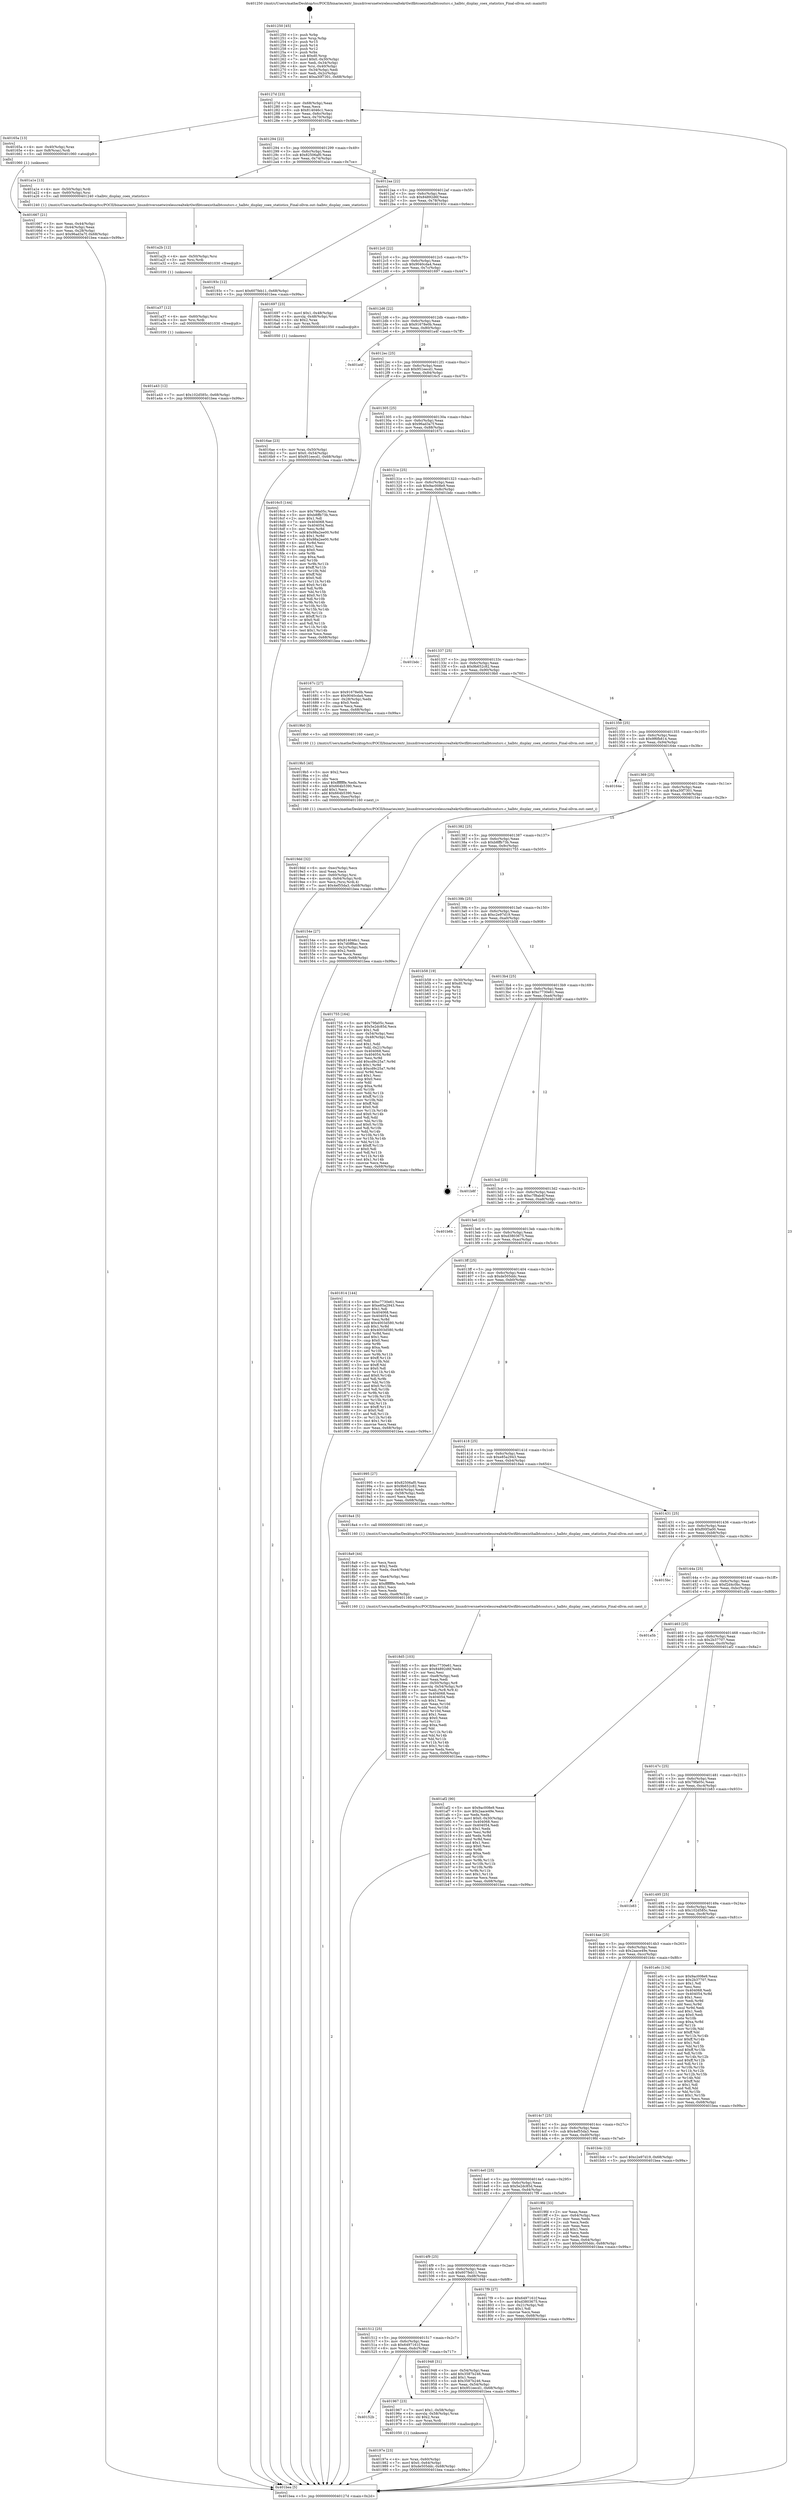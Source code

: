 digraph "0x401250" {
  label = "0x401250 (/mnt/c/Users/mathe/Desktop/tcc/POCII/binaries/extr_linuxdriversnetwirelessrealtekrtlwifibtcoexisthalbtcoutsrc.c_halbtc_display_coex_statistics_Final-ollvm.out::main(0))"
  labelloc = "t"
  node[shape=record]

  Entry [label="",width=0.3,height=0.3,shape=circle,fillcolor=black,style=filled]
  "0x40127d" [label="{
     0x40127d [23]\l
     | [instrs]\l
     &nbsp;&nbsp;0x40127d \<+3\>: mov -0x68(%rbp),%eax\l
     &nbsp;&nbsp;0x401280 \<+2\>: mov %eax,%ecx\l
     &nbsp;&nbsp;0x401282 \<+6\>: sub $0x814046c1,%ecx\l
     &nbsp;&nbsp;0x401288 \<+3\>: mov %eax,-0x6c(%rbp)\l
     &nbsp;&nbsp;0x40128b \<+3\>: mov %ecx,-0x70(%rbp)\l
     &nbsp;&nbsp;0x40128e \<+6\>: je 000000000040165a \<main+0x40a\>\l
  }"]
  "0x40165a" [label="{
     0x40165a [13]\l
     | [instrs]\l
     &nbsp;&nbsp;0x40165a \<+4\>: mov -0x40(%rbp),%rax\l
     &nbsp;&nbsp;0x40165e \<+4\>: mov 0x8(%rax),%rdi\l
     &nbsp;&nbsp;0x401662 \<+5\>: call 0000000000401060 \<atoi@plt\>\l
     | [calls]\l
     &nbsp;&nbsp;0x401060 \{1\} (unknown)\l
  }"]
  "0x401294" [label="{
     0x401294 [22]\l
     | [instrs]\l
     &nbsp;&nbsp;0x401294 \<+5\>: jmp 0000000000401299 \<main+0x49\>\l
     &nbsp;&nbsp;0x401299 \<+3\>: mov -0x6c(%rbp),%eax\l
     &nbsp;&nbsp;0x40129c \<+5\>: sub $0x82506af0,%eax\l
     &nbsp;&nbsp;0x4012a1 \<+3\>: mov %eax,-0x74(%rbp)\l
     &nbsp;&nbsp;0x4012a4 \<+6\>: je 0000000000401a1e \<main+0x7ce\>\l
  }"]
  Exit [label="",width=0.3,height=0.3,shape=circle,fillcolor=black,style=filled,peripheries=2]
  "0x401a1e" [label="{
     0x401a1e [13]\l
     | [instrs]\l
     &nbsp;&nbsp;0x401a1e \<+4\>: mov -0x50(%rbp),%rdi\l
     &nbsp;&nbsp;0x401a22 \<+4\>: mov -0x60(%rbp),%rsi\l
     &nbsp;&nbsp;0x401a26 \<+5\>: call 0000000000401240 \<halbtc_display_coex_statistics\>\l
     | [calls]\l
     &nbsp;&nbsp;0x401240 \{1\} (/mnt/c/Users/mathe/Desktop/tcc/POCII/binaries/extr_linuxdriversnetwirelessrealtekrtlwifibtcoexisthalbtcoutsrc.c_halbtc_display_coex_statistics_Final-ollvm.out::halbtc_display_coex_statistics)\l
  }"]
  "0x4012aa" [label="{
     0x4012aa [22]\l
     | [instrs]\l
     &nbsp;&nbsp;0x4012aa \<+5\>: jmp 00000000004012af \<main+0x5f\>\l
     &nbsp;&nbsp;0x4012af \<+3\>: mov -0x6c(%rbp),%eax\l
     &nbsp;&nbsp;0x4012b2 \<+5\>: sub $0x84892d6f,%eax\l
     &nbsp;&nbsp;0x4012b7 \<+3\>: mov %eax,-0x78(%rbp)\l
     &nbsp;&nbsp;0x4012ba \<+6\>: je 000000000040193c \<main+0x6ec\>\l
  }"]
  "0x401a43" [label="{
     0x401a43 [12]\l
     | [instrs]\l
     &nbsp;&nbsp;0x401a43 \<+7\>: movl $0x102d585c,-0x68(%rbp)\l
     &nbsp;&nbsp;0x401a4a \<+5\>: jmp 0000000000401bea \<main+0x99a\>\l
  }"]
  "0x40193c" [label="{
     0x40193c [12]\l
     | [instrs]\l
     &nbsp;&nbsp;0x40193c \<+7\>: movl $0x607feb11,-0x68(%rbp)\l
     &nbsp;&nbsp;0x401943 \<+5\>: jmp 0000000000401bea \<main+0x99a\>\l
  }"]
  "0x4012c0" [label="{
     0x4012c0 [22]\l
     | [instrs]\l
     &nbsp;&nbsp;0x4012c0 \<+5\>: jmp 00000000004012c5 \<main+0x75\>\l
     &nbsp;&nbsp;0x4012c5 \<+3\>: mov -0x6c(%rbp),%eax\l
     &nbsp;&nbsp;0x4012c8 \<+5\>: sub $0x9040cda4,%eax\l
     &nbsp;&nbsp;0x4012cd \<+3\>: mov %eax,-0x7c(%rbp)\l
     &nbsp;&nbsp;0x4012d0 \<+6\>: je 0000000000401697 \<main+0x447\>\l
  }"]
  "0x401a37" [label="{
     0x401a37 [12]\l
     | [instrs]\l
     &nbsp;&nbsp;0x401a37 \<+4\>: mov -0x60(%rbp),%rsi\l
     &nbsp;&nbsp;0x401a3b \<+3\>: mov %rsi,%rdi\l
     &nbsp;&nbsp;0x401a3e \<+5\>: call 0000000000401030 \<free@plt\>\l
     | [calls]\l
     &nbsp;&nbsp;0x401030 \{1\} (unknown)\l
  }"]
  "0x401697" [label="{
     0x401697 [23]\l
     | [instrs]\l
     &nbsp;&nbsp;0x401697 \<+7\>: movl $0x1,-0x48(%rbp)\l
     &nbsp;&nbsp;0x40169e \<+4\>: movslq -0x48(%rbp),%rax\l
     &nbsp;&nbsp;0x4016a2 \<+4\>: shl $0x2,%rax\l
     &nbsp;&nbsp;0x4016a6 \<+3\>: mov %rax,%rdi\l
     &nbsp;&nbsp;0x4016a9 \<+5\>: call 0000000000401050 \<malloc@plt\>\l
     | [calls]\l
     &nbsp;&nbsp;0x401050 \{1\} (unknown)\l
  }"]
  "0x4012d6" [label="{
     0x4012d6 [22]\l
     | [instrs]\l
     &nbsp;&nbsp;0x4012d6 \<+5\>: jmp 00000000004012db \<main+0x8b\>\l
     &nbsp;&nbsp;0x4012db \<+3\>: mov -0x6c(%rbp),%eax\l
     &nbsp;&nbsp;0x4012de \<+5\>: sub $0x91678e0b,%eax\l
     &nbsp;&nbsp;0x4012e3 \<+3\>: mov %eax,-0x80(%rbp)\l
     &nbsp;&nbsp;0x4012e6 \<+6\>: je 0000000000401a4f \<main+0x7ff\>\l
  }"]
  "0x401a2b" [label="{
     0x401a2b [12]\l
     | [instrs]\l
     &nbsp;&nbsp;0x401a2b \<+4\>: mov -0x50(%rbp),%rsi\l
     &nbsp;&nbsp;0x401a2f \<+3\>: mov %rsi,%rdi\l
     &nbsp;&nbsp;0x401a32 \<+5\>: call 0000000000401030 \<free@plt\>\l
     | [calls]\l
     &nbsp;&nbsp;0x401030 \{1\} (unknown)\l
  }"]
  "0x401a4f" [label="{
     0x401a4f\l
  }", style=dashed]
  "0x4012ec" [label="{
     0x4012ec [25]\l
     | [instrs]\l
     &nbsp;&nbsp;0x4012ec \<+5\>: jmp 00000000004012f1 \<main+0xa1\>\l
     &nbsp;&nbsp;0x4012f1 \<+3\>: mov -0x6c(%rbp),%eax\l
     &nbsp;&nbsp;0x4012f4 \<+5\>: sub $0x951eecd1,%eax\l
     &nbsp;&nbsp;0x4012f9 \<+6\>: mov %eax,-0x84(%rbp)\l
     &nbsp;&nbsp;0x4012ff \<+6\>: je 00000000004016c5 \<main+0x475\>\l
  }"]
  "0x4019dd" [label="{
     0x4019dd [32]\l
     | [instrs]\l
     &nbsp;&nbsp;0x4019dd \<+6\>: mov -0xec(%rbp),%ecx\l
     &nbsp;&nbsp;0x4019e3 \<+3\>: imul %eax,%ecx\l
     &nbsp;&nbsp;0x4019e6 \<+4\>: mov -0x60(%rbp),%rsi\l
     &nbsp;&nbsp;0x4019ea \<+4\>: movslq -0x64(%rbp),%rdi\l
     &nbsp;&nbsp;0x4019ee \<+3\>: mov %ecx,(%rsi,%rdi,4)\l
     &nbsp;&nbsp;0x4019f1 \<+7\>: movl $0x4ef55da3,-0x68(%rbp)\l
     &nbsp;&nbsp;0x4019f8 \<+5\>: jmp 0000000000401bea \<main+0x99a\>\l
  }"]
  "0x4016c5" [label="{
     0x4016c5 [144]\l
     | [instrs]\l
     &nbsp;&nbsp;0x4016c5 \<+5\>: mov $0x79fa05c,%eax\l
     &nbsp;&nbsp;0x4016ca \<+5\>: mov $0xb8ffb73b,%ecx\l
     &nbsp;&nbsp;0x4016cf \<+2\>: mov $0x1,%dl\l
     &nbsp;&nbsp;0x4016d1 \<+7\>: mov 0x404068,%esi\l
     &nbsp;&nbsp;0x4016d8 \<+7\>: mov 0x404054,%edi\l
     &nbsp;&nbsp;0x4016df \<+3\>: mov %esi,%r8d\l
     &nbsp;&nbsp;0x4016e2 \<+7\>: add $0x98a2ee00,%r8d\l
     &nbsp;&nbsp;0x4016e9 \<+4\>: sub $0x1,%r8d\l
     &nbsp;&nbsp;0x4016ed \<+7\>: sub $0x98a2ee00,%r8d\l
     &nbsp;&nbsp;0x4016f4 \<+4\>: imul %r8d,%esi\l
     &nbsp;&nbsp;0x4016f8 \<+3\>: and $0x1,%esi\l
     &nbsp;&nbsp;0x4016fb \<+3\>: cmp $0x0,%esi\l
     &nbsp;&nbsp;0x4016fe \<+4\>: sete %r9b\l
     &nbsp;&nbsp;0x401702 \<+3\>: cmp $0xa,%edi\l
     &nbsp;&nbsp;0x401705 \<+4\>: setl %r10b\l
     &nbsp;&nbsp;0x401709 \<+3\>: mov %r9b,%r11b\l
     &nbsp;&nbsp;0x40170c \<+4\>: xor $0xff,%r11b\l
     &nbsp;&nbsp;0x401710 \<+3\>: mov %r10b,%bl\l
     &nbsp;&nbsp;0x401713 \<+3\>: xor $0xff,%bl\l
     &nbsp;&nbsp;0x401716 \<+3\>: xor $0x0,%dl\l
     &nbsp;&nbsp;0x401719 \<+3\>: mov %r11b,%r14b\l
     &nbsp;&nbsp;0x40171c \<+4\>: and $0x0,%r14b\l
     &nbsp;&nbsp;0x401720 \<+3\>: and %dl,%r9b\l
     &nbsp;&nbsp;0x401723 \<+3\>: mov %bl,%r15b\l
     &nbsp;&nbsp;0x401726 \<+4\>: and $0x0,%r15b\l
     &nbsp;&nbsp;0x40172a \<+3\>: and %dl,%r10b\l
     &nbsp;&nbsp;0x40172d \<+3\>: or %r9b,%r14b\l
     &nbsp;&nbsp;0x401730 \<+3\>: or %r10b,%r15b\l
     &nbsp;&nbsp;0x401733 \<+3\>: xor %r15b,%r14b\l
     &nbsp;&nbsp;0x401736 \<+3\>: or %bl,%r11b\l
     &nbsp;&nbsp;0x401739 \<+4\>: xor $0xff,%r11b\l
     &nbsp;&nbsp;0x40173d \<+3\>: or $0x0,%dl\l
     &nbsp;&nbsp;0x401740 \<+3\>: and %dl,%r11b\l
     &nbsp;&nbsp;0x401743 \<+3\>: or %r11b,%r14b\l
     &nbsp;&nbsp;0x401746 \<+4\>: test $0x1,%r14b\l
     &nbsp;&nbsp;0x40174a \<+3\>: cmovne %ecx,%eax\l
     &nbsp;&nbsp;0x40174d \<+3\>: mov %eax,-0x68(%rbp)\l
     &nbsp;&nbsp;0x401750 \<+5\>: jmp 0000000000401bea \<main+0x99a\>\l
  }"]
  "0x401305" [label="{
     0x401305 [25]\l
     | [instrs]\l
     &nbsp;&nbsp;0x401305 \<+5\>: jmp 000000000040130a \<main+0xba\>\l
     &nbsp;&nbsp;0x40130a \<+3\>: mov -0x6c(%rbp),%eax\l
     &nbsp;&nbsp;0x40130d \<+5\>: sub $0x96ad3a7f,%eax\l
     &nbsp;&nbsp;0x401312 \<+6\>: mov %eax,-0x88(%rbp)\l
     &nbsp;&nbsp;0x401318 \<+6\>: je 000000000040167c \<main+0x42c\>\l
  }"]
  "0x4019b5" [label="{
     0x4019b5 [40]\l
     | [instrs]\l
     &nbsp;&nbsp;0x4019b5 \<+5\>: mov $0x2,%ecx\l
     &nbsp;&nbsp;0x4019ba \<+1\>: cltd\l
     &nbsp;&nbsp;0x4019bb \<+2\>: idiv %ecx\l
     &nbsp;&nbsp;0x4019bd \<+6\>: imul $0xfffffffe,%edx,%ecx\l
     &nbsp;&nbsp;0x4019c3 \<+6\>: sub $0x664b5390,%ecx\l
     &nbsp;&nbsp;0x4019c9 \<+3\>: add $0x1,%ecx\l
     &nbsp;&nbsp;0x4019cc \<+6\>: add $0x664b5390,%ecx\l
     &nbsp;&nbsp;0x4019d2 \<+6\>: mov %ecx,-0xec(%rbp)\l
     &nbsp;&nbsp;0x4019d8 \<+5\>: call 0000000000401160 \<next_i\>\l
     | [calls]\l
     &nbsp;&nbsp;0x401160 \{1\} (/mnt/c/Users/mathe/Desktop/tcc/POCII/binaries/extr_linuxdriversnetwirelessrealtekrtlwifibtcoexisthalbtcoutsrc.c_halbtc_display_coex_statistics_Final-ollvm.out::next_i)\l
  }"]
  "0x40167c" [label="{
     0x40167c [27]\l
     | [instrs]\l
     &nbsp;&nbsp;0x40167c \<+5\>: mov $0x91678e0b,%eax\l
     &nbsp;&nbsp;0x401681 \<+5\>: mov $0x9040cda4,%ecx\l
     &nbsp;&nbsp;0x401686 \<+3\>: mov -0x28(%rbp),%edx\l
     &nbsp;&nbsp;0x401689 \<+3\>: cmp $0x0,%edx\l
     &nbsp;&nbsp;0x40168c \<+3\>: cmove %ecx,%eax\l
     &nbsp;&nbsp;0x40168f \<+3\>: mov %eax,-0x68(%rbp)\l
     &nbsp;&nbsp;0x401692 \<+5\>: jmp 0000000000401bea \<main+0x99a\>\l
  }"]
  "0x40131e" [label="{
     0x40131e [25]\l
     | [instrs]\l
     &nbsp;&nbsp;0x40131e \<+5\>: jmp 0000000000401323 \<main+0xd3\>\l
     &nbsp;&nbsp;0x401323 \<+3\>: mov -0x6c(%rbp),%eax\l
     &nbsp;&nbsp;0x401326 \<+5\>: sub $0x9ac008e9,%eax\l
     &nbsp;&nbsp;0x40132b \<+6\>: mov %eax,-0x8c(%rbp)\l
     &nbsp;&nbsp;0x401331 \<+6\>: je 0000000000401bdc \<main+0x98c\>\l
  }"]
  "0x40197e" [label="{
     0x40197e [23]\l
     | [instrs]\l
     &nbsp;&nbsp;0x40197e \<+4\>: mov %rax,-0x60(%rbp)\l
     &nbsp;&nbsp;0x401982 \<+7\>: movl $0x0,-0x64(%rbp)\l
     &nbsp;&nbsp;0x401989 \<+7\>: movl $0xde505ddc,-0x68(%rbp)\l
     &nbsp;&nbsp;0x401990 \<+5\>: jmp 0000000000401bea \<main+0x99a\>\l
  }"]
  "0x401bdc" [label="{
     0x401bdc\l
  }", style=dashed]
  "0x401337" [label="{
     0x401337 [25]\l
     | [instrs]\l
     &nbsp;&nbsp;0x401337 \<+5\>: jmp 000000000040133c \<main+0xec\>\l
     &nbsp;&nbsp;0x40133c \<+3\>: mov -0x6c(%rbp),%eax\l
     &nbsp;&nbsp;0x40133f \<+5\>: sub $0x9b652c82,%eax\l
     &nbsp;&nbsp;0x401344 \<+6\>: mov %eax,-0x90(%rbp)\l
     &nbsp;&nbsp;0x40134a \<+6\>: je 00000000004019b0 \<main+0x760\>\l
  }"]
  "0x40152b" [label="{
     0x40152b\l
  }", style=dashed]
  "0x4019b0" [label="{
     0x4019b0 [5]\l
     | [instrs]\l
     &nbsp;&nbsp;0x4019b0 \<+5\>: call 0000000000401160 \<next_i\>\l
     | [calls]\l
     &nbsp;&nbsp;0x401160 \{1\} (/mnt/c/Users/mathe/Desktop/tcc/POCII/binaries/extr_linuxdriversnetwirelessrealtekrtlwifibtcoexisthalbtcoutsrc.c_halbtc_display_coex_statistics_Final-ollvm.out::next_i)\l
  }"]
  "0x401350" [label="{
     0x401350 [25]\l
     | [instrs]\l
     &nbsp;&nbsp;0x401350 \<+5\>: jmp 0000000000401355 \<main+0x105\>\l
     &nbsp;&nbsp;0x401355 \<+3\>: mov -0x6c(%rbp),%eax\l
     &nbsp;&nbsp;0x401358 \<+5\>: sub $0x9f6fb814,%eax\l
     &nbsp;&nbsp;0x40135d \<+6\>: mov %eax,-0x94(%rbp)\l
     &nbsp;&nbsp;0x401363 \<+6\>: je 000000000040164e \<main+0x3fe\>\l
  }"]
  "0x401967" [label="{
     0x401967 [23]\l
     | [instrs]\l
     &nbsp;&nbsp;0x401967 \<+7\>: movl $0x1,-0x58(%rbp)\l
     &nbsp;&nbsp;0x40196e \<+4\>: movslq -0x58(%rbp),%rax\l
     &nbsp;&nbsp;0x401972 \<+4\>: shl $0x2,%rax\l
     &nbsp;&nbsp;0x401976 \<+3\>: mov %rax,%rdi\l
     &nbsp;&nbsp;0x401979 \<+5\>: call 0000000000401050 \<malloc@plt\>\l
     | [calls]\l
     &nbsp;&nbsp;0x401050 \{1\} (unknown)\l
  }"]
  "0x40164e" [label="{
     0x40164e\l
  }", style=dashed]
  "0x401369" [label="{
     0x401369 [25]\l
     | [instrs]\l
     &nbsp;&nbsp;0x401369 \<+5\>: jmp 000000000040136e \<main+0x11e\>\l
     &nbsp;&nbsp;0x40136e \<+3\>: mov -0x6c(%rbp),%eax\l
     &nbsp;&nbsp;0x401371 \<+5\>: sub $0xa30f7301,%eax\l
     &nbsp;&nbsp;0x401376 \<+6\>: mov %eax,-0x98(%rbp)\l
     &nbsp;&nbsp;0x40137c \<+6\>: je 000000000040154e \<main+0x2fe\>\l
  }"]
  "0x401512" [label="{
     0x401512 [25]\l
     | [instrs]\l
     &nbsp;&nbsp;0x401512 \<+5\>: jmp 0000000000401517 \<main+0x2c7\>\l
     &nbsp;&nbsp;0x401517 \<+3\>: mov -0x6c(%rbp),%eax\l
     &nbsp;&nbsp;0x40151a \<+5\>: sub $0x6497161f,%eax\l
     &nbsp;&nbsp;0x40151f \<+6\>: mov %eax,-0xdc(%rbp)\l
     &nbsp;&nbsp;0x401525 \<+6\>: je 0000000000401967 \<main+0x717\>\l
  }"]
  "0x40154e" [label="{
     0x40154e [27]\l
     | [instrs]\l
     &nbsp;&nbsp;0x40154e \<+5\>: mov $0x814046c1,%eax\l
     &nbsp;&nbsp;0x401553 \<+5\>: mov $0x7d0ff8ac,%ecx\l
     &nbsp;&nbsp;0x401558 \<+3\>: mov -0x2c(%rbp),%edx\l
     &nbsp;&nbsp;0x40155b \<+3\>: cmp $0x2,%edx\l
     &nbsp;&nbsp;0x40155e \<+3\>: cmovne %ecx,%eax\l
     &nbsp;&nbsp;0x401561 \<+3\>: mov %eax,-0x68(%rbp)\l
     &nbsp;&nbsp;0x401564 \<+5\>: jmp 0000000000401bea \<main+0x99a\>\l
  }"]
  "0x401382" [label="{
     0x401382 [25]\l
     | [instrs]\l
     &nbsp;&nbsp;0x401382 \<+5\>: jmp 0000000000401387 \<main+0x137\>\l
     &nbsp;&nbsp;0x401387 \<+3\>: mov -0x6c(%rbp),%eax\l
     &nbsp;&nbsp;0x40138a \<+5\>: sub $0xb8ffb73b,%eax\l
     &nbsp;&nbsp;0x40138f \<+6\>: mov %eax,-0x9c(%rbp)\l
     &nbsp;&nbsp;0x401395 \<+6\>: je 0000000000401755 \<main+0x505\>\l
  }"]
  "0x401bea" [label="{
     0x401bea [5]\l
     | [instrs]\l
     &nbsp;&nbsp;0x401bea \<+5\>: jmp 000000000040127d \<main+0x2d\>\l
  }"]
  "0x401250" [label="{
     0x401250 [45]\l
     | [instrs]\l
     &nbsp;&nbsp;0x401250 \<+1\>: push %rbp\l
     &nbsp;&nbsp;0x401251 \<+3\>: mov %rsp,%rbp\l
     &nbsp;&nbsp;0x401254 \<+2\>: push %r15\l
     &nbsp;&nbsp;0x401256 \<+2\>: push %r14\l
     &nbsp;&nbsp;0x401258 \<+2\>: push %r12\l
     &nbsp;&nbsp;0x40125a \<+1\>: push %rbx\l
     &nbsp;&nbsp;0x40125b \<+7\>: sub $0xd0,%rsp\l
     &nbsp;&nbsp;0x401262 \<+7\>: movl $0x0,-0x30(%rbp)\l
     &nbsp;&nbsp;0x401269 \<+3\>: mov %edi,-0x34(%rbp)\l
     &nbsp;&nbsp;0x40126c \<+4\>: mov %rsi,-0x40(%rbp)\l
     &nbsp;&nbsp;0x401270 \<+3\>: mov -0x34(%rbp),%edi\l
     &nbsp;&nbsp;0x401273 \<+3\>: mov %edi,-0x2c(%rbp)\l
     &nbsp;&nbsp;0x401276 \<+7\>: movl $0xa30f7301,-0x68(%rbp)\l
  }"]
  "0x401667" [label="{
     0x401667 [21]\l
     | [instrs]\l
     &nbsp;&nbsp;0x401667 \<+3\>: mov %eax,-0x44(%rbp)\l
     &nbsp;&nbsp;0x40166a \<+3\>: mov -0x44(%rbp),%eax\l
     &nbsp;&nbsp;0x40166d \<+3\>: mov %eax,-0x28(%rbp)\l
     &nbsp;&nbsp;0x401670 \<+7\>: movl $0x96ad3a7f,-0x68(%rbp)\l
     &nbsp;&nbsp;0x401677 \<+5\>: jmp 0000000000401bea \<main+0x99a\>\l
  }"]
  "0x4016ae" [label="{
     0x4016ae [23]\l
     | [instrs]\l
     &nbsp;&nbsp;0x4016ae \<+4\>: mov %rax,-0x50(%rbp)\l
     &nbsp;&nbsp;0x4016b2 \<+7\>: movl $0x0,-0x54(%rbp)\l
     &nbsp;&nbsp;0x4016b9 \<+7\>: movl $0x951eecd1,-0x68(%rbp)\l
     &nbsp;&nbsp;0x4016c0 \<+5\>: jmp 0000000000401bea \<main+0x99a\>\l
  }"]
  "0x401948" [label="{
     0x401948 [31]\l
     | [instrs]\l
     &nbsp;&nbsp;0x401948 \<+3\>: mov -0x54(%rbp),%eax\l
     &nbsp;&nbsp;0x40194b \<+5\>: add $0x3587b246,%eax\l
     &nbsp;&nbsp;0x401950 \<+3\>: add $0x1,%eax\l
     &nbsp;&nbsp;0x401953 \<+5\>: sub $0x3587b246,%eax\l
     &nbsp;&nbsp;0x401958 \<+3\>: mov %eax,-0x54(%rbp)\l
     &nbsp;&nbsp;0x40195b \<+7\>: movl $0x951eecd1,-0x68(%rbp)\l
     &nbsp;&nbsp;0x401962 \<+5\>: jmp 0000000000401bea \<main+0x99a\>\l
  }"]
  "0x401755" [label="{
     0x401755 [164]\l
     | [instrs]\l
     &nbsp;&nbsp;0x401755 \<+5\>: mov $0x79fa05c,%eax\l
     &nbsp;&nbsp;0x40175a \<+5\>: mov $0x5e2dc85d,%ecx\l
     &nbsp;&nbsp;0x40175f \<+2\>: mov $0x1,%dl\l
     &nbsp;&nbsp;0x401761 \<+3\>: mov -0x54(%rbp),%esi\l
     &nbsp;&nbsp;0x401764 \<+3\>: cmp -0x48(%rbp),%esi\l
     &nbsp;&nbsp;0x401767 \<+4\>: setl %dil\l
     &nbsp;&nbsp;0x40176b \<+4\>: and $0x1,%dil\l
     &nbsp;&nbsp;0x40176f \<+4\>: mov %dil,-0x21(%rbp)\l
     &nbsp;&nbsp;0x401773 \<+7\>: mov 0x404068,%esi\l
     &nbsp;&nbsp;0x40177a \<+8\>: mov 0x404054,%r8d\l
     &nbsp;&nbsp;0x401782 \<+3\>: mov %esi,%r9d\l
     &nbsp;&nbsp;0x401785 \<+7\>: add $0xcd9c25a7,%r9d\l
     &nbsp;&nbsp;0x40178c \<+4\>: sub $0x1,%r9d\l
     &nbsp;&nbsp;0x401790 \<+7\>: sub $0xcd9c25a7,%r9d\l
     &nbsp;&nbsp;0x401797 \<+4\>: imul %r9d,%esi\l
     &nbsp;&nbsp;0x40179b \<+3\>: and $0x1,%esi\l
     &nbsp;&nbsp;0x40179e \<+3\>: cmp $0x0,%esi\l
     &nbsp;&nbsp;0x4017a1 \<+4\>: sete %dil\l
     &nbsp;&nbsp;0x4017a5 \<+4\>: cmp $0xa,%r8d\l
     &nbsp;&nbsp;0x4017a9 \<+4\>: setl %r10b\l
     &nbsp;&nbsp;0x4017ad \<+3\>: mov %dil,%r11b\l
     &nbsp;&nbsp;0x4017b0 \<+4\>: xor $0xff,%r11b\l
     &nbsp;&nbsp;0x4017b4 \<+3\>: mov %r10b,%bl\l
     &nbsp;&nbsp;0x4017b7 \<+3\>: xor $0xff,%bl\l
     &nbsp;&nbsp;0x4017ba \<+3\>: xor $0x0,%dl\l
     &nbsp;&nbsp;0x4017bd \<+3\>: mov %r11b,%r14b\l
     &nbsp;&nbsp;0x4017c0 \<+4\>: and $0x0,%r14b\l
     &nbsp;&nbsp;0x4017c4 \<+3\>: and %dl,%dil\l
     &nbsp;&nbsp;0x4017c7 \<+3\>: mov %bl,%r15b\l
     &nbsp;&nbsp;0x4017ca \<+4\>: and $0x0,%r15b\l
     &nbsp;&nbsp;0x4017ce \<+3\>: and %dl,%r10b\l
     &nbsp;&nbsp;0x4017d1 \<+3\>: or %dil,%r14b\l
     &nbsp;&nbsp;0x4017d4 \<+3\>: or %r10b,%r15b\l
     &nbsp;&nbsp;0x4017d7 \<+3\>: xor %r15b,%r14b\l
     &nbsp;&nbsp;0x4017da \<+3\>: or %bl,%r11b\l
     &nbsp;&nbsp;0x4017dd \<+4\>: xor $0xff,%r11b\l
     &nbsp;&nbsp;0x4017e1 \<+3\>: or $0x0,%dl\l
     &nbsp;&nbsp;0x4017e4 \<+3\>: and %dl,%r11b\l
     &nbsp;&nbsp;0x4017e7 \<+3\>: or %r11b,%r14b\l
     &nbsp;&nbsp;0x4017ea \<+4\>: test $0x1,%r14b\l
     &nbsp;&nbsp;0x4017ee \<+3\>: cmovne %ecx,%eax\l
     &nbsp;&nbsp;0x4017f1 \<+3\>: mov %eax,-0x68(%rbp)\l
     &nbsp;&nbsp;0x4017f4 \<+5\>: jmp 0000000000401bea \<main+0x99a\>\l
  }"]
  "0x40139b" [label="{
     0x40139b [25]\l
     | [instrs]\l
     &nbsp;&nbsp;0x40139b \<+5\>: jmp 00000000004013a0 \<main+0x150\>\l
     &nbsp;&nbsp;0x4013a0 \<+3\>: mov -0x6c(%rbp),%eax\l
     &nbsp;&nbsp;0x4013a3 \<+5\>: sub $0xc2e97d19,%eax\l
     &nbsp;&nbsp;0x4013a8 \<+6\>: mov %eax,-0xa0(%rbp)\l
     &nbsp;&nbsp;0x4013ae \<+6\>: je 0000000000401b58 \<main+0x908\>\l
  }"]
  "0x4018d5" [label="{
     0x4018d5 [103]\l
     | [instrs]\l
     &nbsp;&nbsp;0x4018d5 \<+5\>: mov $0xc7730e61,%ecx\l
     &nbsp;&nbsp;0x4018da \<+5\>: mov $0x84892d6f,%edx\l
     &nbsp;&nbsp;0x4018df \<+2\>: xor %esi,%esi\l
     &nbsp;&nbsp;0x4018e1 \<+6\>: mov -0xe8(%rbp),%edi\l
     &nbsp;&nbsp;0x4018e7 \<+3\>: imul %eax,%edi\l
     &nbsp;&nbsp;0x4018ea \<+4\>: mov -0x50(%rbp),%r8\l
     &nbsp;&nbsp;0x4018ee \<+4\>: movslq -0x54(%rbp),%r9\l
     &nbsp;&nbsp;0x4018f2 \<+4\>: mov %edi,(%r8,%r9,4)\l
     &nbsp;&nbsp;0x4018f6 \<+7\>: mov 0x404068,%eax\l
     &nbsp;&nbsp;0x4018fd \<+7\>: mov 0x404054,%edi\l
     &nbsp;&nbsp;0x401904 \<+3\>: sub $0x1,%esi\l
     &nbsp;&nbsp;0x401907 \<+3\>: mov %eax,%r10d\l
     &nbsp;&nbsp;0x40190a \<+3\>: add %esi,%r10d\l
     &nbsp;&nbsp;0x40190d \<+4\>: imul %r10d,%eax\l
     &nbsp;&nbsp;0x401911 \<+3\>: and $0x1,%eax\l
     &nbsp;&nbsp;0x401914 \<+3\>: cmp $0x0,%eax\l
     &nbsp;&nbsp;0x401917 \<+4\>: sete %r11b\l
     &nbsp;&nbsp;0x40191b \<+3\>: cmp $0xa,%edi\l
     &nbsp;&nbsp;0x40191e \<+3\>: setl %bl\l
     &nbsp;&nbsp;0x401921 \<+3\>: mov %r11b,%r14b\l
     &nbsp;&nbsp;0x401924 \<+3\>: and %bl,%r14b\l
     &nbsp;&nbsp;0x401927 \<+3\>: xor %bl,%r11b\l
     &nbsp;&nbsp;0x40192a \<+3\>: or %r11b,%r14b\l
     &nbsp;&nbsp;0x40192d \<+4\>: test $0x1,%r14b\l
     &nbsp;&nbsp;0x401931 \<+3\>: cmovne %edx,%ecx\l
     &nbsp;&nbsp;0x401934 \<+3\>: mov %ecx,-0x68(%rbp)\l
     &nbsp;&nbsp;0x401937 \<+5\>: jmp 0000000000401bea \<main+0x99a\>\l
  }"]
  "0x401b58" [label="{
     0x401b58 [19]\l
     | [instrs]\l
     &nbsp;&nbsp;0x401b58 \<+3\>: mov -0x30(%rbp),%eax\l
     &nbsp;&nbsp;0x401b5b \<+7\>: add $0xd0,%rsp\l
     &nbsp;&nbsp;0x401b62 \<+1\>: pop %rbx\l
     &nbsp;&nbsp;0x401b63 \<+2\>: pop %r12\l
     &nbsp;&nbsp;0x401b65 \<+2\>: pop %r14\l
     &nbsp;&nbsp;0x401b67 \<+2\>: pop %r15\l
     &nbsp;&nbsp;0x401b69 \<+1\>: pop %rbp\l
     &nbsp;&nbsp;0x401b6a \<+1\>: ret\l
  }"]
  "0x4013b4" [label="{
     0x4013b4 [25]\l
     | [instrs]\l
     &nbsp;&nbsp;0x4013b4 \<+5\>: jmp 00000000004013b9 \<main+0x169\>\l
     &nbsp;&nbsp;0x4013b9 \<+3\>: mov -0x6c(%rbp),%eax\l
     &nbsp;&nbsp;0x4013bc \<+5\>: sub $0xc7730e61,%eax\l
     &nbsp;&nbsp;0x4013c1 \<+6\>: mov %eax,-0xa4(%rbp)\l
     &nbsp;&nbsp;0x4013c7 \<+6\>: je 0000000000401b8f \<main+0x93f\>\l
  }"]
  "0x4018a9" [label="{
     0x4018a9 [44]\l
     | [instrs]\l
     &nbsp;&nbsp;0x4018a9 \<+2\>: xor %ecx,%ecx\l
     &nbsp;&nbsp;0x4018ab \<+5\>: mov $0x2,%edx\l
     &nbsp;&nbsp;0x4018b0 \<+6\>: mov %edx,-0xe4(%rbp)\l
     &nbsp;&nbsp;0x4018b6 \<+1\>: cltd\l
     &nbsp;&nbsp;0x4018b7 \<+6\>: mov -0xe4(%rbp),%esi\l
     &nbsp;&nbsp;0x4018bd \<+2\>: idiv %esi\l
     &nbsp;&nbsp;0x4018bf \<+6\>: imul $0xfffffffe,%edx,%edx\l
     &nbsp;&nbsp;0x4018c5 \<+3\>: sub $0x1,%ecx\l
     &nbsp;&nbsp;0x4018c8 \<+2\>: sub %ecx,%edx\l
     &nbsp;&nbsp;0x4018ca \<+6\>: mov %edx,-0xe8(%rbp)\l
     &nbsp;&nbsp;0x4018d0 \<+5\>: call 0000000000401160 \<next_i\>\l
     | [calls]\l
     &nbsp;&nbsp;0x401160 \{1\} (/mnt/c/Users/mathe/Desktop/tcc/POCII/binaries/extr_linuxdriversnetwirelessrealtekrtlwifibtcoexisthalbtcoutsrc.c_halbtc_display_coex_statistics_Final-ollvm.out::next_i)\l
  }"]
  "0x401b8f" [label="{
     0x401b8f\l
  }", style=dashed]
  "0x4013cd" [label="{
     0x4013cd [25]\l
     | [instrs]\l
     &nbsp;&nbsp;0x4013cd \<+5\>: jmp 00000000004013d2 \<main+0x182\>\l
     &nbsp;&nbsp;0x4013d2 \<+3\>: mov -0x6c(%rbp),%eax\l
     &nbsp;&nbsp;0x4013d5 \<+5\>: sub $0xc7f8ab4f,%eax\l
     &nbsp;&nbsp;0x4013da \<+6\>: mov %eax,-0xa8(%rbp)\l
     &nbsp;&nbsp;0x4013e0 \<+6\>: je 0000000000401b6b \<main+0x91b\>\l
  }"]
  "0x4014f9" [label="{
     0x4014f9 [25]\l
     | [instrs]\l
     &nbsp;&nbsp;0x4014f9 \<+5\>: jmp 00000000004014fe \<main+0x2ae\>\l
     &nbsp;&nbsp;0x4014fe \<+3\>: mov -0x6c(%rbp),%eax\l
     &nbsp;&nbsp;0x401501 \<+5\>: sub $0x607feb11,%eax\l
     &nbsp;&nbsp;0x401506 \<+6\>: mov %eax,-0xd8(%rbp)\l
     &nbsp;&nbsp;0x40150c \<+6\>: je 0000000000401948 \<main+0x6f8\>\l
  }"]
  "0x401b6b" [label="{
     0x401b6b\l
  }", style=dashed]
  "0x4013e6" [label="{
     0x4013e6 [25]\l
     | [instrs]\l
     &nbsp;&nbsp;0x4013e6 \<+5\>: jmp 00000000004013eb \<main+0x19b\>\l
     &nbsp;&nbsp;0x4013eb \<+3\>: mov -0x6c(%rbp),%eax\l
     &nbsp;&nbsp;0x4013ee \<+5\>: sub $0xd3803675,%eax\l
     &nbsp;&nbsp;0x4013f3 \<+6\>: mov %eax,-0xac(%rbp)\l
     &nbsp;&nbsp;0x4013f9 \<+6\>: je 0000000000401814 \<main+0x5c4\>\l
  }"]
  "0x4017f9" [label="{
     0x4017f9 [27]\l
     | [instrs]\l
     &nbsp;&nbsp;0x4017f9 \<+5\>: mov $0x6497161f,%eax\l
     &nbsp;&nbsp;0x4017fe \<+5\>: mov $0xd3803675,%ecx\l
     &nbsp;&nbsp;0x401803 \<+3\>: mov -0x21(%rbp),%dl\l
     &nbsp;&nbsp;0x401806 \<+3\>: test $0x1,%dl\l
     &nbsp;&nbsp;0x401809 \<+3\>: cmovne %ecx,%eax\l
     &nbsp;&nbsp;0x40180c \<+3\>: mov %eax,-0x68(%rbp)\l
     &nbsp;&nbsp;0x40180f \<+5\>: jmp 0000000000401bea \<main+0x99a\>\l
  }"]
  "0x401814" [label="{
     0x401814 [144]\l
     | [instrs]\l
     &nbsp;&nbsp;0x401814 \<+5\>: mov $0xc7730e61,%eax\l
     &nbsp;&nbsp;0x401819 \<+5\>: mov $0xe85a2943,%ecx\l
     &nbsp;&nbsp;0x40181e \<+2\>: mov $0x1,%dl\l
     &nbsp;&nbsp;0x401820 \<+7\>: mov 0x404068,%esi\l
     &nbsp;&nbsp;0x401827 \<+7\>: mov 0x404054,%edi\l
     &nbsp;&nbsp;0x40182e \<+3\>: mov %esi,%r8d\l
     &nbsp;&nbsp;0x401831 \<+7\>: add $0x4003d580,%r8d\l
     &nbsp;&nbsp;0x401838 \<+4\>: sub $0x1,%r8d\l
     &nbsp;&nbsp;0x40183c \<+7\>: sub $0x4003d580,%r8d\l
     &nbsp;&nbsp;0x401843 \<+4\>: imul %r8d,%esi\l
     &nbsp;&nbsp;0x401847 \<+3\>: and $0x1,%esi\l
     &nbsp;&nbsp;0x40184a \<+3\>: cmp $0x0,%esi\l
     &nbsp;&nbsp;0x40184d \<+4\>: sete %r9b\l
     &nbsp;&nbsp;0x401851 \<+3\>: cmp $0xa,%edi\l
     &nbsp;&nbsp;0x401854 \<+4\>: setl %r10b\l
     &nbsp;&nbsp;0x401858 \<+3\>: mov %r9b,%r11b\l
     &nbsp;&nbsp;0x40185b \<+4\>: xor $0xff,%r11b\l
     &nbsp;&nbsp;0x40185f \<+3\>: mov %r10b,%bl\l
     &nbsp;&nbsp;0x401862 \<+3\>: xor $0xff,%bl\l
     &nbsp;&nbsp;0x401865 \<+3\>: xor $0x0,%dl\l
     &nbsp;&nbsp;0x401868 \<+3\>: mov %r11b,%r14b\l
     &nbsp;&nbsp;0x40186b \<+4\>: and $0x0,%r14b\l
     &nbsp;&nbsp;0x40186f \<+3\>: and %dl,%r9b\l
     &nbsp;&nbsp;0x401872 \<+3\>: mov %bl,%r15b\l
     &nbsp;&nbsp;0x401875 \<+4\>: and $0x0,%r15b\l
     &nbsp;&nbsp;0x401879 \<+3\>: and %dl,%r10b\l
     &nbsp;&nbsp;0x40187c \<+3\>: or %r9b,%r14b\l
     &nbsp;&nbsp;0x40187f \<+3\>: or %r10b,%r15b\l
     &nbsp;&nbsp;0x401882 \<+3\>: xor %r15b,%r14b\l
     &nbsp;&nbsp;0x401885 \<+3\>: or %bl,%r11b\l
     &nbsp;&nbsp;0x401888 \<+4\>: xor $0xff,%r11b\l
     &nbsp;&nbsp;0x40188c \<+3\>: or $0x0,%dl\l
     &nbsp;&nbsp;0x40188f \<+3\>: and %dl,%r11b\l
     &nbsp;&nbsp;0x401892 \<+3\>: or %r11b,%r14b\l
     &nbsp;&nbsp;0x401895 \<+4\>: test $0x1,%r14b\l
     &nbsp;&nbsp;0x401899 \<+3\>: cmovne %ecx,%eax\l
     &nbsp;&nbsp;0x40189c \<+3\>: mov %eax,-0x68(%rbp)\l
     &nbsp;&nbsp;0x40189f \<+5\>: jmp 0000000000401bea \<main+0x99a\>\l
  }"]
  "0x4013ff" [label="{
     0x4013ff [25]\l
     | [instrs]\l
     &nbsp;&nbsp;0x4013ff \<+5\>: jmp 0000000000401404 \<main+0x1b4\>\l
     &nbsp;&nbsp;0x401404 \<+3\>: mov -0x6c(%rbp),%eax\l
     &nbsp;&nbsp;0x401407 \<+5\>: sub $0xde505ddc,%eax\l
     &nbsp;&nbsp;0x40140c \<+6\>: mov %eax,-0xb0(%rbp)\l
     &nbsp;&nbsp;0x401412 \<+6\>: je 0000000000401995 \<main+0x745\>\l
  }"]
  "0x4014e0" [label="{
     0x4014e0 [25]\l
     | [instrs]\l
     &nbsp;&nbsp;0x4014e0 \<+5\>: jmp 00000000004014e5 \<main+0x295\>\l
     &nbsp;&nbsp;0x4014e5 \<+3\>: mov -0x6c(%rbp),%eax\l
     &nbsp;&nbsp;0x4014e8 \<+5\>: sub $0x5e2dc85d,%eax\l
     &nbsp;&nbsp;0x4014ed \<+6\>: mov %eax,-0xd4(%rbp)\l
     &nbsp;&nbsp;0x4014f3 \<+6\>: je 00000000004017f9 \<main+0x5a9\>\l
  }"]
  "0x401995" [label="{
     0x401995 [27]\l
     | [instrs]\l
     &nbsp;&nbsp;0x401995 \<+5\>: mov $0x82506af0,%eax\l
     &nbsp;&nbsp;0x40199a \<+5\>: mov $0x9b652c82,%ecx\l
     &nbsp;&nbsp;0x40199f \<+3\>: mov -0x64(%rbp),%edx\l
     &nbsp;&nbsp;0x4019a2 \<+3\>: cmp -0x58(%rbp),%edx\l
     &nbsp;&nbsp;0x4019a5 \<+3\>: cmovl %ecx,%eax\l
     &nbsp;&nbsp;0x4019a8 \<+3\>: mov %eax,-0x68(%rbp)\l
     &nbsp;&nbsp;0x4019ab \<+5\>: jmp 0000000000401bea \<main+0x99a\>\l
  }"]
  "0x401418" [label="{
     0x401418 [25]\l
     | [instrs]\l
     &nbsp;&nbsp;0x401418 \<+5\>: jmp 000000000040141d \<main+0x1cd\>\l
     &nbsp;&nbsp;0x40141d \<+3\>: mov -0x6c(%rbp),%eax\l
     &nbsp;&nbsp;0x401420 \<+5\>: sub $0xe85a2943,%eax\l
     &nbsp;&nbsp;0x401425 \<+6\>: mov %eax,-0xb4(%rbp)\l
     &nbsp;&nbsp;0x40142b \<+6\>: je 00000000004018a4 \<main+0x654\>\l
  }"]
  "0x4019fd" [label="{
     0x4019fd [33]\l
     | [instrs]\l
     &nbsp;&nbsp;0x4019fd \<+2\>: xor %eax,%eax\l
     &nbsp;&nbsp;0x4019ff \<+3\>: mov -0x64(%rbp),%ecx\l
     &nbsp;&nbsp;0x401a02 \<+2\>: mov %eax,%edx\l
     &nbsp;&nbsp;0x401a04 \<+2\>: sub %ecx,%edx\l
     &nbsp;&nbsp;0x401a06 \<+2\>: mov %eax,%ecx\l
     &nbsp;&nbsp;0x401a08 \<+3\>: sub $0x1,%ecx\l
     &nbsp;&nbsp;0x401a0b \<+2\>: add %ecx,%edx\l
     &nbsp;&nbsp;0x401a0d \<+2\>: sub %edx,%eax\l
     &nbsp;&nbsp;0x401a0f \<+3\>: mov %eax,-0x64(%rbp)\l
     &nbsp;&nbsp;0x401a12 \<+7\>: movl $0xde505ddc,-0x68(%rbp)\l
     &nbsp;&nbsp;0x401a19 \<+5\>: jmp 0000000000401bea \<main+0x99a\>\l
  }"]
  "0x4018a4" [label="{
     0x4018a4 [5]\l
     | [instrs]\l
     &nbsp;&nbsp;0x4018a4 \<+5\>: call 0000000000401160 \<next_i\>\l
     | [calls]\l
     &nbsp;&nbsp;0x401160 \{1\} (/mnt/c/Users/mathe/Desktop/tcc/POCII/binaries/extr_linuxdriversnetwirelessrealtekrtlwifibtcoexisthalbtcoutsrc.c_halbtc_display_coex_statistics_Final-ollvm.out::next_i)\l
  }"]
  "0x401431" [label="{
     0x401431 [25]\l
     | [instrs]\l
     &nbsp;&nbsp;0x401431 \<+5\>: jmp 0000000000401436 \<main+0x1e6\>\l
     &nbsp;&nbsp;0x401436 \<+3\>: mov -0x6c(%rbp),%eax\l
     &nbsp;&nbsp;0x401439 \<+5\>: sub $0xf00f3a00,%eax\l
     &nbsp;&nbsp;0x40143e \<+6\>: mov %eax,-0xb8(%rbp)\l
     &nbsp;&nbsp;0x401444 \<+6\>: je 00000000004015bc \<main+0x36c\>\l
  }"]
  "0x4014c7" [label="{
     0x4014c7 [25]\l
     | [instrs]\l
     &nbsp;&nbsp;0x4014c7 \<+5\>: jmp 00000000004014cc \<main+0x27c\>\l
     &nbsp;&nbsp;0x4014cc \<+3\>: mov -0x6c(%rbp),%eax\l
     &nbsp;&nbsp;0x4014cf \<+5\>: sub $0x4ef55da3,%eax\l
     &nbsp;&nbsp;0x4014d4 \<+6\>: mov %eax,-0xd0(%rbp)\l
     &nbsp;&nbsp;0x4014da \<+6\>: je 00000000004019fd \<main+0x7ad\>\l
  }"]
  "0x4015bc" [label="{
     0x4015bc\l
  }", style=dashed]
  "0x40144a" [label="{
     0x40144a [25]\l
     | [instrs]\l
     &nbsp;&nbsp;0x40144a \<+5\>: jmp 000000000040144f \<main+0x1ff\>\l
     &nbsp;&nbsp;0x40144f \<+3\>: mov -0x6c(%rbp),%eax\l
     &nbsp;&nbsp;0x401452 \<+5\>: sub $0xf2d4c0bc,%eax\l
     &nbsp;&nbsp;0x401457 \<+6\>: mov %eax,-0xbc(%rbp)\l
     &nbsp;&nbsp;0x40145d \<+6\>: je 0000000000401a5b \<main+0x80b\>\l
  }"]
  "0x401b4c" [label="{
     0x401b4c [12]\l
     | [instrs]\l
     &nbsp;&nbsp;0x401b4c \<+7\>: movl $0xc2e97d19,-0x68(%rbp)\l
     &nbsp;&nbsp;0x401b53 \<+5\>: jmp 0000000000401bea \<main+0x99a\>\l
  }"]
  "0x401a5b" [label="{
     0x401a5b\l
  }", style=dashed]
  "0x401463" [label="{
     0x401463 [25]\l
     | [instrs]\l
     &nbsp;&nbsp;0x401463 \<+5\>: jmp 0000000000401468 \<main+0x218\>\l
     &nbsp;&nbsp;0x401468 \<+3\>: mov -0x6c(%rbp),%eax\l
     &nbsp;&nbsp;0x40146b \<+5\>: sub $0x2b37707,%eax\l
     &nbsp;&nbsp;0x401470 \<+6\>: mov %eax,-0xc0(%rbp)\l
     &nbsp;&nbsp;0x401476 \<+6\>: je 0000000000401af2 \<main+0x8a2\>\l
  }"]
  "0x4014ae" [label="{
     0x4014ae [25]\l
     | [instrs]\l
     &nbsp;&nbsp;0x4014ae \<+5\>: jmp 00000000004014b3 \<main+0x263\>\l
     &nbsp;&nbsp;0x4014b3 \<+3\>: mov -0x6c(%rbp),%eax\l
     &nbsp;&nbsp;0x4014b6 \<+5\>: sub $0x2aace49e,%eax\l
     &nbsp;&nbsp;0x4014bb \<+6\>: mov %eax,-0xcc(%rbp)\l
     &nbsp;&nbsp;0x4014c1 \<+6\>: je 0000000000401b4c \<main+0x8fc\>\l
  }"]
  "0x401af2" [label="{
     0x401af2 [90]\l
     | [instrs]\l
     &nbsp;&nbsp;0x401af2 \<+5\>: mov $0x9ac008e9,%eax\l
     &nbsp;&nbsp;0x401af7 \<+5\>: mov $0x2aace49e,%ecx\l
     &nbsp;&nbsp;0x401afc \<+2\>: xor %edx,%edx\l
     &nbsp;&nbsp;0x401afe \<+7\>: movl $0x0,-0x30(%rbp)\l
     &nbsp;&nbsp;0x401b05 \<+7\>: mov 0x404068,%esi\l
     &nbsp;&nbsp;0x401b0c \<+7\>: mov 0x404054,%edi\l
     &nbsp;&nbsp;0x401b13 \<+3\>: sub $0x1,%edx\l
     &nbsp;&nbsp;0x401b16 \<+3\>: mov %esi,%r8d\l
     &nbsp;&nbsp;0x401b19 \<+3\>: add %edx,%r8d\l
     &nbsp;&nbsp;0x401b1c \<+4\>: imul %r8d,%esi\l
     &nbsp;&nbsp;0x401b20 \<+3\>: and $0x1,%esi\l
     &nbsp;&nbsp;0x401b23 \<+3\>: cmp $0x0,%esi\l
     &nbsp;&nbsp;0x401b26 \<+4\>: sete %r9b\l
     &nbsp;&nbsp;0x401b2a \<+3\>: cmp $0xa,%edi\l
     &nbsp;&nbsp;0x401b2d \<+4\>: setl %r10b\l
     &nbsp;&nbsp;0x401b31 \<+3\>: mov %r9b,%r11b\l
     &nbsp;&nbsp;0x401b34 \<+3\>: and %r10b,%r11b\l
     &nbsp;&nbsp;0x401b37 \<+3\>: xor %r10b,%r9b\l
     &nbsp;&nbsp;0x401b3a \<+3\>: or %r9b,%r11b\l
     &nbsp;&nbsp;0x401b3d \<+4\>: test $0x1,%r11b\l
     &nbsp;&nbsp;0x401b41 \<+3\>: cmovne %ecx,%eax\l
     &nbsp;&nbsp;0x401b44 \<+3\>: mov %eax,-0x68(%rbp)\l
     &nbsp;&nbsp;0x401b47 \<+5\>: jmp 0000000000401bea \<main+0x99a\>\l
  }"]
  "0x40147c" [label="{
     0x40147c [25]\l
     | [instrs]\l
     &nbsp;&nbsp;0x40147c \<+5\>: jmp 0000000000401481 \<main+0x231\>\l
     &nbsp;&nbsp;0x401481 \<+3\>: mov -0x6c(%rbp),%eax\l
     &nbsp;&nbsp;0x401484 \<+5\>: sub $0x79fa05c,%eax\l
     &nbsp;&nbsp;0x401489 \<+6\>: mov %eax,-0xc4(%rbp)\l
     &nbsp;&nbsp;0x40148f \<+6\>: je 0000000000401b83 \<main+0x933\>\l
  }"]
  "0x401a6c" [label="{
     0x401a6c [134]\l
     | [instrs]\l
     &nbsp;&nbsp;0x401a6c \<+5\>: mov $0x9ac008e9,%eax\l
     &nbsp;&nbsp;0x401a71 \<+5\>: mov $0x2b37707,%ecx\l
     &nbsp;&nbsp;0x401a76 \<+2\>: mov $0x1,%dl\l
     &nbsp;&nbsp;0x401a78 \<+2\>: xor %esi,%esi\l
     &nbsp;&nbsp;0x401a7a \<+7\>: mov 0x404068,%edi\l
     &nbsp;&nbsp;0x401a81 \<+8\>: mov 0x404054,%r8d\l
     &nbsp;&nbsp;0x401a89 \<+3\>: sub $0x1,%esi\l
     &nbsp;&nbsp;0x401a8c \<+3\>: mov %edi,%r9d\l
     &nbsp;&nbsp;0x401a8f \<+3\>: add %esi,%r9d\l
     &nbsp;&nbsp;0x401a92 \<+4\>: imul %r9d,%edi\l
     &nbsp;&nbsp;0x401a96 \<+3\>: and $0x1,%edi\l
     &nbsp;&nbsp;0x401a99 \<+3\>: cmp $0x0,%edi\l
     &nbsp;&nbsp;0x401a9c \<+4\>: sete %r10b\l
     &nbsp;&nbsp;0x401aa0 \<+4\>: cmp $0xa,%r8d\l
     &nbsp;&nbsp;0x401aa4 \<+4\>: setl %r11b\l
     &nbsp;&nbsp;0x401aa8 \<+3\>: mov %r10b,%bl\l
     &nbsp;&nbsp;0x401aab \<+3\>: xor $0xff,%bl\l
     &nbsp;&nbsp;0x401aae \<+3\>: mov %r11b,%r14b\l
     &nbsp;&nbsp;0x401ab1 \<+4\>: xor $0xff,%r14b\l
     &nbsp;&nbsp;0x401ab5 \<+3\>: xor $0x1,%dl\l
     &nbsp;&nbsp;0x401ab8 \<+3\>: mov %bl,%r15b\l
     &nbsp;&nbsp;0x401abb \<+4\>: and $0xff,%r15b\l
     &nbsp;&nbsp;0x401abf \<+3\>: and %dl,%r10b\l
     &nbsp;&nbsp;0x401ac2 \<+3\>: mov %r14b,%r12b\l
     &nbsp;&nbsp;0x401ac5 \<+4\>: and $0xff,%r12b\l
     &nbsp;&nbsp;0x401ac9 \<+3\>: and %dl,%r11b\l
     &nbsp;&nbsp;0x401acc \<+3\>: or %r10b,%r15b\l
     &nbsp;&nbsp;0x401acf \<+3\>: or %r11b,%r12b\l
     &nbsp;&nbsp;0x401ad2 \<+3\>: xor %r12b,%r15b\l
     &nbsp;&nbsp;0x401ad5 \<+3\>: or %r14b,%bl\l
     &nbsp;&nbsp;0x401ad8 \<+3\>: xor $0xff,%bl\l
     &nbsp;&nbsp;0x401adb \<+3\>: or $0x1,%dl\l
     &nbsp;&nbsp;0x401ade \<+2\>: and %dl,%bl\l
     &nbsp;&nbsp;0x401ae0 \<+3\>: or %bl,%r15b\l
     &nbsp;&nbsp;0x401ae3 \<+4\>: test $0x1,%r15b\l
     &nbsp;&nbsp;0x401ae7 \<+3\>: cmovne %ecx,%eax\l
     &nbsp;&nbsp;0x401aea \<+3\>: mov %eax,-0x68(%rbp)\l
     &nbsp;&nbsp;0x401aed \<+5\>: jmp 0000000000401bea \<main+0x99a\>\l
  }"]
  "0x401b83" [label="{
     0x401b83\l
  }", style=dashed]
  "0x401495" [label="{
     0x401495 [25]\l
     | [instrs]\l
     &nbsp;&nbsp;0x401495 \<+5\>: jmp 000000000040149a \<main+0x24a\>\l
     &nbsp;&nbsp;0x40149a \<+3\>: mov -0x6c(%rbp),%eax\l
     &nbsp;&nbsp;0x40149d \<+5\>: sub $0x102d585c,%eax\l
     &nbsp;&nbsp;0x4014a2 \<+6\>: mov %eax,-0xc8(%rbp)\l
     &nbsp;&nbsp;0x4014a8 \<+6\>: je 0000000000401a6c \<main+0x81c\>\l
  }"]
  Entry -> "0x401250" [label=" 1"]
  "0x40127d" -> "0x40165a" [label=" 1"]
  "0x40127d" -> "0x401294" [label=" 23"]
  "0x401b58" -> Exit [label=" 1"]
  "0x401294" -> "0x401a1e" [label=" 1"]
  "0x401294" -> "0x4012aa" [label=" 22"]
  "0x401b4c" -> "0x401bea" [label=" 1"]
  "0x4012aa" -> "0x40193c" [label=" 1"]
  "0x4012aa" -> "0x4012c0" [label=" 21"]
  "0x401af2" -> "0x401bea" [label=" 1"]
  "0x4012c0" -> "0x401697" [label=" 1"]
  "0x4012c0" -> "0x4012d6" [label=" 20"]
  "0x401a6c" -> "0x401bea" [label=" 1"]
  "0x4012d6" -> "0x401a4f" [label=" 0"]
  "0x4012d6" -> "0x4012ec" [label=" 20"]
  "0x401a43" -> "0x401bea" [label=" 1"]
  "0x4012ec" -> "0x4016c5" [label=" 2"]
  "0x4012ec" -> "0x401305" [label=" 18"]
  "0x401a37" -> "0x401a43" [label=" 1"]
  "0x401305" -> "0x40167c" [label=" 1"]
  "0x401305" -> "0x40131e" [label=" 17"]
  "0x401a2b" -> "0x401a37" [label=" 1"]
  "0x40131e" -> "0x401bdc" [label=" 0"]
  "0x40131e" -> "0x401337" [label=" 17"]
  "0x401a1e" -> "0x401a2b" [label=" 1"]
  "0x401337" -> "0x4019b0" [label=" 1"]
  "0x401337" -> "0x401350" [label=" 16"]
  "0x4019fd" -> "0x401bea" [label=" 1"]
  "0x401350" -> "0x40164e" [label=" 0"]
  "0x401350" -> "0x401369" [label=" 16"]
  "0x4019dd" -> "0x401bea" [label=" 1"]
  "0x401369" -> "0x40154e" [label=" 1"]
  "0x401369" -> "0x401382" [label=" 15"]
  "0x40154e" -> "0x401bea" [label=" 1"]
  "0x401250" -> "0x40127d" [label=" 1"]
  "0x401bea" -> "0x40127d" [label=" 23"]
  "0x40165a" -> "0x401667" [label=" 1"]
  "0x401667" -> "0x401bea" [label=" 1"]
  "0x40167c" -> "0x401bea" [label=" 1"]
  "0x401697" -> "0x4016ae" [label=" 1"]
  "0x4016ae" -> "0x401bea" [label=" 1"]
  "0x4016c5" -> "0x401bea" [label=" 2"]
  "0x4019b0" -> "0x4019b5" [label=" 1"]
  "0x401382" -> "0x401755" [label=" 2"]
  "0x401382" -> "0x40139b" [label=" 13"]
  "0x401755" -> "0x401bea" [label=" 2"]
  "0x401995" -> "0x401bea" [label=" 2"]
  "0x40139b" -> "0x401b58" [label=" 1"]
  "0x40139b" -> "0x4013b4" [label=" 12"]
  "0x401967" -> "0x40197e" [label=" 1"]
  "0x4013b4" -> "0x401b8f" [label=" 0"]
  "0x4013b4" -> "0x4013cd" [label=" 12"]
  "0x401512" -> "0x40152b" [label=" 0"]
  "0x4013cd" -> "0x401b6b" [label=" 0"]
  "0x4013cd" -> "0x4013e6" [label=" 12"]
  "0x401512" -> "0x401967" [label=" 1"]
  "0x4013e6" -> "0x401814" [label=" 1"]
  "0x4013e6" -> "0x4013ff" [label=" 11"]
  "0x4019b5" -> "0x4019dd" [label=" 1"]
  "0x4013ff" -> "0x401995" [label=" 2"]
  "0x4013ff" -> "0x401418" [label=" 9"]
  "0x4014f9" -> "0x401512" [label=" 1"]
  "0x401418" -> "0x4018a4" [label=" 1"]
  "0x401418" -> "0x401431" [label=" 8"]
  "0x4014f9" -> "0x401948" [label=" 1"]
  "0x401431" -> "0x4015bc" [label=" 0"]
  "0x401431" -> "0x40144a" [label=" 8"]
  "0x40193c" -> "0x401bea" [label=" 1"]
  "0x40144a" -> "0x401a5b" [label=" 0"]
  "0x40144a" -> "0x401463" [label=" 8"]
  "0x4018d5" -> "0x401bea" [label=" 1"]
  "0x401463" -> "0x401af2" [label=" 1"]
  "0x401463" -> "0x40147c" [label=" 7"]
  "0x4018a4" -> "0x4018a9" [label=" 1"]
  "0x40147c" -> "0x401b83" [label=" 0"]
  "0x40147c" -> "0x401495" [label=" 7"]
  "0x401814" -> "0x401bea" [label=" 1"]
  "0x401495" -> "0x401a6c" [label=" 1"]
  "0x401495" -> "0x4014ae" [label=" 6"]
  "0x4018a9" -> "0x4018d5" [label=" 1"]
  "0x4014ae" -> "0x401b4c" [label=" 1"]
  "0x4014ae" -> "0x4014c7" [label=" 5"]
  "0x40197e" -> "0x401bea" [label=" 1"]
  "0x4014c7" -> "0x4019fd" [label=" 1"]
  "0x4014c7" -> "0x4014e0" [label=" 4"]
  "0x401948" -> "0x401bea" [label=" 1"]
  "0x4014e0" -> "0x4017f9" [label=" 2"]
  "0x4014e0" -> "0x4014f9" [label=" 2"]
  "0x4017f9" -> "0x401bea" [label=" 2"]
}
